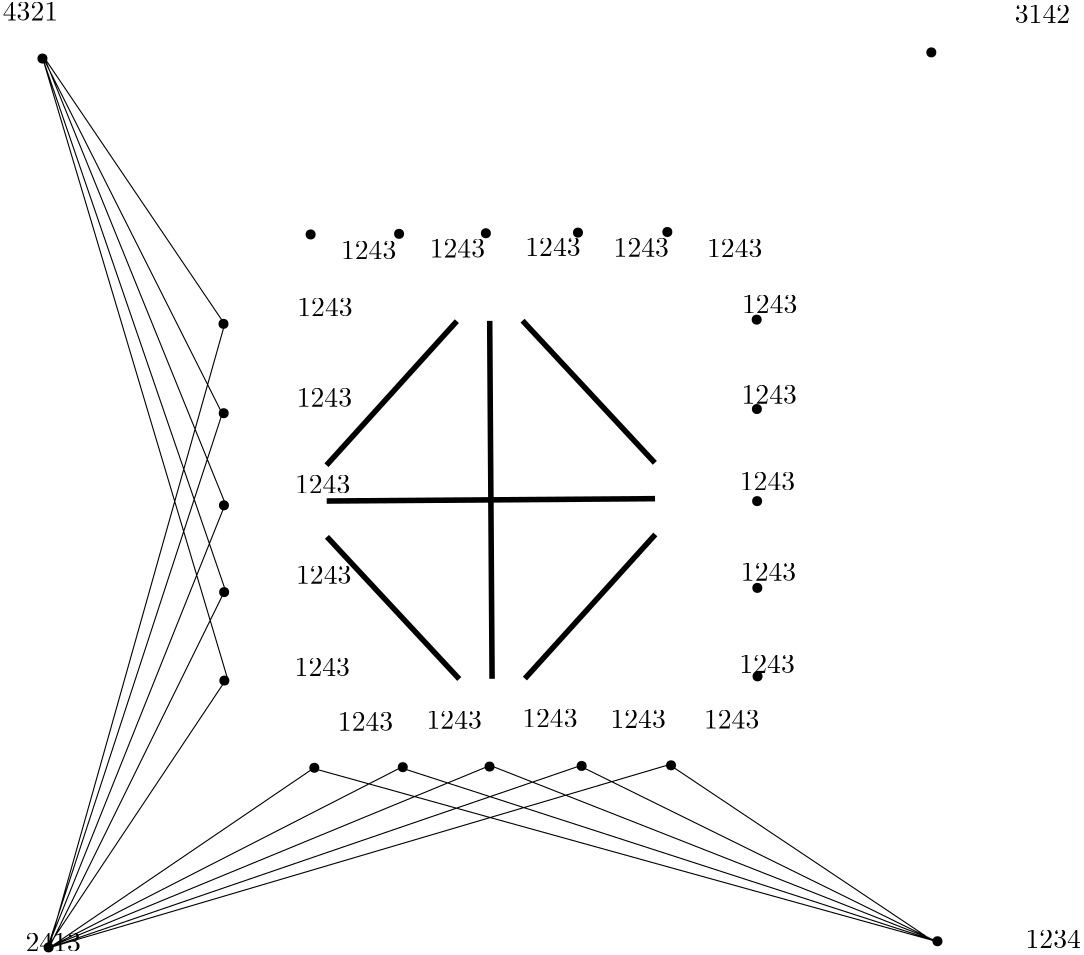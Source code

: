 <?xml version="1.0"?>
<!DOCTYPE ipe SYSTEM "ipe.dtd">
<ipe version="70218" creator="Ipe 7.2.29">
<info created="D:20250729165640" modified="D:20250731200859"/>
<ipestyle name="basic">
<symbol name="arrow/arc(spx)">
<path stroke="sym-stroke" fill="sym-stroke" pen="sym-pen">
0 0 m
-1 0.333 l
-1 -0.333 l
h
</path>
</symbol>
<symbol name="arrow/farc(spx)">
<path stroke="sym-stroke" fill="white" pen="sym-pen">
0 0 m
-1 0.333 l
-1 -0.333 l
h
</path>
</symbol>
<symbol name="arrow/ptarc(spx)">
<path stroke="sym-stroke" fill="sym-stroke" pen="sym-pen">
0 0 m
-1 0.333 l
-0.8 0 l
-1 -0.333 l
h
</path>
</symbol>
<symbol name="arrow/fptarc(spx)">
<path stroke="sym-stroke" fill="white" pen="sym-pen">
0 0 m
-1 0.333 l
-0.8 0 l
-1 -0.333 l
h
</path>
</symbol>
<symbol name="mark/circle(sx)" transformations="translations">
<path fill="sym-stroke">
0.6 0 0 0.6 0 0 e
0.4 0 0 0.4 0 0 e
</path>
</symbol>
<symbol name="mark/disk(sx)" transformations="translations">
<path fill="sym-stroke">
0.6 0 0 0.6 0 0 e
</path>
</symbol>
<symbol name="mark/fdisk(sfx)" transformations="translations">
<group>
<path fill="sym-fill">
0.5 0 0 0.5 0 0 e
</path>
<path fill="sym-stroke" fillrule="eofill">
0.6 0 0 0.6 0 0 e
0.4 0 0 0.4 0 0 e
</path>
</group>
</symbol>
<symbol name="mark/box(sx)" transformations="translations">
<path fill="sym-stroke" fillrule="eofill">
-0.6 -0.6 m
0.6 -0.6 l
0.6 0.6 l
-0.6 0.6 l
h
-0.4 -0.4 m
0.4 -0.4 l
0.4 0.4 l
-0.4 0.4 l
h
</path>
</symbol>
<symbol name="mark/square(sx)" transformations="translations">
<path fill="sym-stroke">
-0.6 -0.6 m
0.6 -0.6 l
0.6 0.6 l
-0.6 0.6 l
h
</path>
</symbol>
<symbol name="mark/fsquare(sfx)" transformations="translations">
<group>
<path fill="sym-fill">
-0.5 -0.5 m
0.5 -0.5 l
0.5 0.5 l
-0.5 0.5 l
h
</path>
<path fill="sym-stroke" fillrule="eofill">
-0.6 -0.6 m
0.6 -0.6 l
0.6 0.6 l
-0.6 0.6 l
h
-0.4 -0.4 m
0.4 -0.4 l
0.4 0.4 l
-0.4 0.4 l
h
</path>
</group>
</symbol>
<symbol name="mark/cross(sx)" transformations="translations">
<group>
<path fill="sym-stroke">
-0.43 -0.57 m
0.57 0.43 l
0.43 0.57 l
-0.57 -0.43 l
h
</path>
<path fill="sym-stroke">
-0.43 0.57 m
0.57 -0.43 l
0.43 -0.57 l
-0.57 0.43 l
h
</path>
</group>
</symbol>
<symbol name="arrow/fnormal(spx)">
<path stroke="sym-stroke" fill="white" pen="sym-pen">
0 0 m
-1 0.333 l
-1 -0.333 l
h
</path>
</symbol>
<symbol name="arrow/pointed(spx)">
<path stroke="sym-stroke" fill="sym-stroke" pen="sym-pen">
0 0 m
-1 0.333 l
-0.8 0 l
-1 -0.333 l
h
</path>
</symbol>
<symbol name="arrow/fpointed(spx)">
<path stroke="sym-stroke" fill="white" pen="sym-pen">
0 0 m
-1 0.333 l
-0.8 0 l
-1 -0.333 l
h
</path>
</symbol>
<symbol name="arrow/linear(spx)">
<path stroke="sym-stroke" pen="sym-pen">
-1 0.333 m
0 0 l
-1 -0.333 l
</path>
</symbol>
<symbol name="arrow/fdouble(spx)">
<path stroke="sym-stroke" fill="white" pen="sym-pen">
0 0 m
-1 0.333 l
-1 -0.333 l
h
-1 0 m
-2 0.333 l
-2 -0.333 l
h
</path>
</symbol>
<symbol name="arrow/double(spx)">
<path stroke="sym-stroke" fill="sym-stroke" pen="sym-pen">
0 0 m
-1 0.333 l
-1 -0.333 l
h
-1 0 m
-2 0.333 l
-2 -0.333 l
h
</path>
</symbol>
<symbol name="arrow/mid-normal(spx)">
<path stroke="sym-stroke" fill="sym-stroke" pen="sym-pen">
0.5 0 m
-0.5 0.333 l
-0.5 -0.333 l
h
</path>
</symbol>
<symbol name="arrow/mid-fnormal(spx)">
<path stroke="sym-stroke" fill="white" pen="sym-pen">
0.5 0 m
-0.5 0.333 l
-0.5 -0.333 l
h
</path>
</symbol>
<symbol name="arrow/mid-pointed(spx)">
<path stroke="sym-stroke" fill="sym-stroke" pen="sym-pen">
0.5 0 m
-0.5 0.333 l
-0.3 0 l
-0.5 -0.333 l
h
</path>
</symbol>
<symbol name="arrow/mid-fpointed(spx)">
<path stroke="sym-stroke" fill="white" pen="sym-pen">
0.5 0 m
-0.5 0.333 l
-0.3 0 l
-0.5 -0.333 l
h
</path>
</symbol>
<symbol name="arrow/mid-double(spx)">
<path stroke="sym-stroke" fill="sym-stroke" pen="sym-pen">
1 0 m
0 0.333 l
0 -0.333 l
h
0 0 m
-1 0.333 l
-1 -0.333 l
h
</path>
</symbol>
<symbol name="arrow/mid-fdouble(spx)">
<path stroke="sym-stroke" fill="white" pen="sym-pen">
1 0 m
0 0.333 l
0 -0.333 l
h
0 0 m
-1 0.333 l
-1 -0.333 l
h
</path>
</symbol>
<anglesize name="22.5 deg" value="22.5"/>
<anglesize name="30 deg" value="30"/>
<anglesize name="45 deg" value="45"/>
<anglesize name="60 deg" value="60"/>
<anglesize name="90 deg" value="90"/>
<arrowsize name="large" value="10"/>
<arrowsize name="small" value="5"/>
<arrowsize name="tiny" value="3"/>
<color name="blue" value="0 0 1"/>
<color name="brown" value="0.647 0.165 0.165"/>
<color name="darkblue" value="0 0 0.545"/>
<color name="darkcyan" value="0 0.545 0.545"/>
<color name="darkgray" value="0.663"/>
<color name="darkgreen" value="0 0.392 0"/>
<color name="darkmagenta" value="0.545 0 0.545"/>
<color name="darkorange" value="1 0.549 0"/>
<color name="darkred" value="0.545 0 0"/>
<color name="gold" value="1 0.843 0"/>
<color name="gray" value="0.745"/>
<color name="green" value="0 1 0"/>
<color name="lightblue" value="0.678 0.847 0.902"/>
<color name="lightcyan" value="0.878 1 1"/>
<color name="lightgray" value="0.827"/>
<color name="lightgreen" value="0.565 0.933 0.565"/>
<color name="lightyellow" value="1 1 0.878"/>
<color name="navy" value="0 0 0.502"/>
<color name="orange" value="1 0.647 0"/>
<color name="pink" value="1 0.753 0.796"/>
<color name="purple" value="0.627 0.125 0.941"/>
<color name="red" value="1 0 0"/>
<color name="seagreen" value="0.18 0.545 0.341"/>
<color name="turquoise" value="0.251 0.878 0.816"/>
<color name="violet" value="0.933 0.51 0.933"/>
<color name="yellow" value="1 1 0"/>
<dashstyle name="dash dot dotted" value="[4 2 1 2 1 2] 0"/>
<dashstyle name="dash dotted" value="[4 2 1 2] 0"/>
<dashstyle name="dashed" value="[4] 0"/>
<dashstyle name="dotted" value="[1 3] 0"/>
<gridsize name="10 pts (~3.5 mm)" value="10"/>
<gridsize name="14 pts (~5 mm)" value="14"/>
<gridsize name="16 pts (~6 mm)" value="16"/>
<gridsize name="20 pts (~7 mm)" value="20"/>
<gridsize name="28 pts (~10 mm)" value="28"/>
<gridsize name="32 pts (~12 mm)" value="32"/>
<gridsize name="4 pts" value="4"/>
<gridsize name="56 pts (~20 mm)" value="56"/>
<gridsize name="8 pts (~3 mm)" value="8"/>
<opacity name="10%" value="0.1"/>
<opacity name="30%" value="0.3"/>
<opacity name="50%" value="0.5"/>
<opacity name="75%" value="0.75"/>
<pen name="fat" value="1.2"/>
<pen name="heavier" value="0.8"/>
<pen name="ultrafat" value="2"/>
<symbolsize name="large" value="5"/>
<symbolsize name="small" value="2"/>
<symbolsize name="tiny" value="1.1"/>
<textsize name="Huge" value="\Huge"/>
<textsize name="LARGE" value="\LARGE"/>
<textsize name="Large" value="\Large"/>
<textsize name="footnote" value="\footnotesize"/>
<textsize name="huge" value="\huge"/>
<textsize name="large" value="\large"/>
<textsize name="script" value="\scriptsize"/>
<textsize name="small" value="\small"/>
<textsize name="tiny" value="\tiny"/>
<textstyle name="center" begin="\begin{center}" end="\end{center}"/>
<textstyle name="item" begin="\begin{itemize}\item{}" end="\end{itemize}"/>
<textstyle name="itemize" begin="\begin{itemize}" end="\end{itemize}"/>
<tiling name="falling" angle="-60" step="4" width="1"/>
<tiling name="rising" angle="30" step="4" width="1"/>
</ipestyle>
<page>
<layer name="alpha"/>
<view layers="alpha" active="alpha"/>
<text layer="alpha" matrix="-0.999976 -0.00692065 0.00692065 -0.999976 597.002 615.552" transformations="translations" pos="112 576" stroke="black" type="label" width="19.925" height="6.42" depth="0" valign="baseline">1234</text>
<use matrix="-1.3445 -0.00930502 0.00930502 -1.3445 702.589 537.15" name="mark/disk(sx)" pos="256 320" size="normal" stroke="black"/>
<use matrix="-1.3445 -0.00930502 0.00930502 -1.3445 691.924 537.076" name="mark/disk(sx)" pos="272 320" size="normal" stroke="black"/>
<use matrix="-1.3445 -0.00930502 0.00930502 -1.3445 680.283 536.996" name="mark/disk(sx)" pos="288 320" size="normal" stroke="black"/>
<use matrix="-1.3445 -0.00930502 0.00930502 -1.3445 670.553 536.928" name="mark/disk(sx)" pos="304 320" size="normal" stroke="black"/>
<use matrix="-1.3445 -0.00930502 0.00930502 -1.3445 660.221 536.857" name="mark/disk(sx)" pos="320 320" size="normal" stroke="black"/>
<use matrix="-0.999976 -0.00692065 0.00692065 -0.999976 614.854 394.289" name="mark/disk(sx)" pos="160 352" size="normal" stroke="black"/>
<use matrix="-0.999976 -0.00692065 0.00692065 -0.999976 550.855 393.846" name="mark/disk(sx)" pos="416 352" size="normal" stroke="black"/>
<use matrix="-0.999976 -0.00692065 0.00692065 -0.999976 550.412 457.845" name="mark/disk(sx)" pos="416 96" size="normal" stroke="black"/>
<use matrix="-0.999976 -0.00692065 0.00692065 -0.999976 614.411 458.288" name="mark/disk(sx)" pos="160 96" size="normal" stroke="black"/>
<text matrix="-0.999976 -0.00692065 0.00692065 -0.999976 564.696 967.708" transformations="translations" pos="448 592" stroke="black" type="label" width="19.925" height="6.42" depth="0" valign="baseline">4321</text>
<text matrix="-0.999976 -0.00692065 0.00692065 -0.999976 379.888 775.278" transformations="translations" pos="256 736" stroke="black" type="label" width="19.925" height="6.42" depth="0" valign="baseline">2413</text>
<text matrix="-0.999976 -0.00692065 0.00692065 -0.999976 740.513 808.648" transformations="translations" pos="258.424 435.134" stroke="black" type="label" width="19.925" height="6.42" depth="0" valign="baseline">3142</text>
<path matrix="-0.738824 -0.00532174 0.00538399 -0.805288 508.097 382.016" stroke="black" pen="ultrafat">
304 304 m
368 240 l
</path>
<path matrix="-0.738824 -0.00532174 0.00538399 -0.805288 508.097 382.016" stroke="black" pen="ultrafat">
368 208 m
304 144 l
304 144 l
</path>
<path matrix="-0.738824 -0.00532174 0.00538399 -0.805288 508.097 382.016" stroke="black" pen="ultrafat">
272 144 m
208 208 l
</path>
<path matrix="-0.738824 -0.00532174 0.00538399 -0.805288 508.097 382.016" stroke="black" pen="ultrafat">
208 240 m
272 304 l
</path>
<path matrix="-0.738824 -0.00532174 0.00538399 -0.805288 508.097 382.016" stroke="black" pen="ultrafat">
288 304 m
288 144 l
</path>
<path matrix="-0.738824 -0.00532174 0.00538399 -0.805288 508.097 382.016" stroke="black" pen="ultrafat">
208 224 m
368 224 l
</path>
<use matrix="-1.3445 -0.00930502 0.00930502 -1.3445 701.26 729.145" name="mark/disk(sx)" pos="256 320" size="normal" stroke="black"/>
<use matrix="-1.3445 -0.00930502 0.00930502 -1.3445 690.596 729.072" name="mark/disk(sx)" pos="272 320" size="normal" stroke="black"/>
<use matrix="-1.3445 -0.00930502 0.00930502 -1.3445 678.954 728.991" name="mark/disk(sx)" pos="288 320" size="normal" stroke="black"/>
<use matrix="-1.3445 -0.00930502 0.00930502 -1.3445 669.224 728.924" name="mark/disk(sx)" pos="304 320" size="normal" stroke="black"/>
<use matrix="-1.3445 -0.00930502 0.00930502 -1.3445 658.892 728.852" name="mark/disk(sx)" pos="320 320" size="normal" stroke="black"/>
<use matrix="0.00324632 -1.34453 1.34453 0.00324632 -38.8719 608.132" name="mark/disk(sx)" pos="256 320" size="normal" stroke="black"/>
<use matrix="0.00324632 -1.34453 1.34453 0.00324632 -38.8461 597.467" name="mark/disk(sx)" pos="272 320" size="normal" stroke="black"/>
<use matrix="0.00324632 -1.34453 1.34453 0.00324632 -38.818 585.826" name="mark/disk(sx)" pos="288 320" size="normal" stroke="black"/>
<use matrix="0.00324632 -1.34453 1.34453 0.00324632 -38.7945 576.095" name="mark/disk(sx)" pos="304 320" size="normal" stroke="black"/>
<use matrix="0.00324632 -1.34453 1.34453 0.00324632 -38.7696 565.763" name="mark/disk(sx)" pos="320 320" size="normal" stroke="black"/>
<use matrix="0.00324635 -1.34453 1.34453 0.00324635 -230.818 606.618" name="mark/disk(sx)" pos="256 320" size="normal" stroke="black"/>
<use matrix="0.00324635 -1.34453 1.34453 0.00324635 -230.792 595.954" name="mark/disk(sx)" pos="272 320" size="normal" stroke="black"/>
<use matrix="0.00324635 -1.34453 1.34453 0.00324635 -230.764 584.312" name="mark/disk(sx)" pos="288 320" size="normal" stroke="black"/>
<use matrix="0.00324635 -1.34453 1.34453 0.00324635 -230.741 574.58" name="mark/disk(sx)" pos="304 320" size="normal" stroke="black"/>
<use matrix="0.00324635 -1.34453 1.34453 0.00324635 -230.716 564.248" name="mark/disk(sx)" pos="320 320" size="normal" stroke="black"/>
<path matrix="-0.999976 -0.00692065 0.00692065 -0.999976 582.633 426.067" stroke="black">
254.475 320.825 m
256.037 319.778 l
</path>
<text matrix="-0.999976 -0.00692065 0.00692065 -0.999976 566.892 433.66" transformations="translations" pos="195.865 314.56" stroke="black" type="label" width="19.925" height="6.42" depth="0" valign="baseline">1243</text>
<text matrix="-0.999976 -0.00692065 0.00692065 -0.999976 533.247 433.858" transformations="translations" pos="195.865 314.56" stroke="black" type="label" width="19.925" height="6.42" depth="0" valign="baseline">1243</text>
<text matrix="-0.999976 -0.00692065 0.00692065 -0.999976 501.465 434.066" transformations="translations" pos="195.865 314.56" stroke="black" type="label" width="19.925" height="6.42" depth="0" valign="baseline">1243</text>
<text matrix="-0.999976 -0.00692065 0.00692065 -0.999976 467.036 433.556" transformations="translations" pos="195.865 314.56" stroke="black" type="label" width="19.925" height="6.42" depth="0" valign="baseline">1243</text>
<text matrix="-0.999976 -0.00692065 0.00692065 -0.999976 435.092 432.907" transformations="translations" pos="195.865 314.56" stroke="black" type="label" width="19.925" height="6.42" depth="0" valign="baseline">1243</text>
<text matrix="-0.999976 -0.00692065 0.00692065 -0.999976 579.662 453.689" transformations="translations" pos="195.865 314.56" stroke="black" type="label" width="19.925" height="6.42" depth="0" valign="baseline">1243</text>
<text matrix="-0.999976 -0.00692065 0.00692065 -0.999976 580.171 486.841" transformations="translations" pos="195.865 314.56" stroke="black" type="label" width="19.925" height="6.42" depth="0" valign="baseline">1243</text>
<text matrix="-0.999976 -0.00692065 0.00692065 -0.999976 579.792 519.391" transformations="translations" pos="195.865 314.56" stroke="black" type="label" width="19.925" height="6.42" depth="0" valign="baseline">1243</text>
<text matrix="-0.999976 -0.00692065 0.00692065 -0.999976 580.418 550.581" transformations="translations" pos="195.865 314.56" stroke="black" type="label" width="19.925" height="6.42" depth="0" valign="baseline">1243</text>
<text matrix="-0.999976 -0.00692065 0.00692065 -0.999976 580.62 583.168" transformations="translations" pos="195.865 314.56" stroke="black" type="label" width="19.925" height="6.42" depth="0" valign="baseline">1243</text>
<text matrix="-0.999976 -0.00692065 0.00692065 -0.999976 419.537 452.616" transformations="translations" pos="195.865 314.56" stroke="black" type="label" width="19.925" height="6.42" depth="0" valign="baseline">1243</text>
<text matrix="-0.999976 -0.00692065 0.00692065 -0.999976 420.046 485.768" transformations="translations" pos="195.865 314.56" stroke="black" type="label" width="19.925" height="6.42" depth="0" valign="baseline">1243</text>
<text matrix="-0.999976 -0.00692065 0.00692065 -0.999976 419.667 518.319" transformations="translations" pos="195.865 314.56" stroke="black" type="label" width="19.925" height="6.42" depth="0" valign="baseline">1243</text>
<text matrix="-0.999976 -0.00692065 0.00692065 -0.999976 420.293 549.508" transformations="translations" pos="195.865 314.56" stroke="black" type="label" width="19.925" height="6.42" depth="0" valign="baseline">1243</text>
<text matrix="-0.999976 -0.00692065 0.00692065 -0.999976 420.495 582.095" transformations="translations" pos="195.865 314.56" stroke="black" type="label" width="19.925" height="6.42" depth="0" valign="baseline">1243</text>
<text matrix="-0.999976 -0.00692065 0.00692065 -0.999976 568.016 603.352" transformations="translations" pos="195.865 314.56" stroke="black" type="label" width="19.925" height="6.42" depth="0" valign="baseline">1243</text>
<text matrix="-0.999976 -0.00692065 0.00692065 -0.999976 534.371 603.549" transformations="translations" pos="195.865 314.56" stroke="black" type="label" width="19.925" height="6.42" depth="0" valign="baseline">1243</text>
<text matrix="-0.999976 -0.00692065 0.00692065 -0.999976 502.589 603.757" transformations="translations" pos="195.865 314.56" stroke="black" type="label" width="19.925" height="6.42" depth="0" valign="baseline">1243</text>
<text matrix="-0.999976 -0.00692065 0.00692065 -0.999976 468.161 603.248" transformations="translations" pos="195.865 314.56" stroke="black" type="label" width="19.925" height="6.42" depth="0" valign="baseline">1243</text>
<text matrix="-0.999976 -0.00692065 0.00692065 -0.999976 436.216 602.599" transformations="translations" pos="195.865 314.56" stroke="black" type="label" width="19.925" height="6.42" depth="0" valign="baseline">1243</text>
<path matrix="-0.999985 -0.00551428 0.00551428 -0.999985 582.948 425.673" stroke="black">
128.569 384.217 m
223.951 319.667 l
447.422 384.32 l
352.16 320.329 l
128.498 383.735 l
256.217 319.953 l
448.281 384.589 l
320.713 320.243 l
127.519 383.934 l
288.458 319.609 l
448.035 384.31 l
448.013 385.116 l
446.909 384.776 l
447.4 383.921 l
</path>
<path matrix="0.00072069 1 -1 0.00072069 516.384 -86.9405" stroke="black">
126.457 379.017 m
222.784 314.926 l
445.819 381.567 l
254.426 315.676 l
125.368 379.091 l
350.039 315.958 l
445.889 380.917 l
285.385 315.658 l
125.81 379.452 l
317.858 316.808 l
445.822 381.325 l
445.323 380.983 l
</path>
</page>
</ipe>
